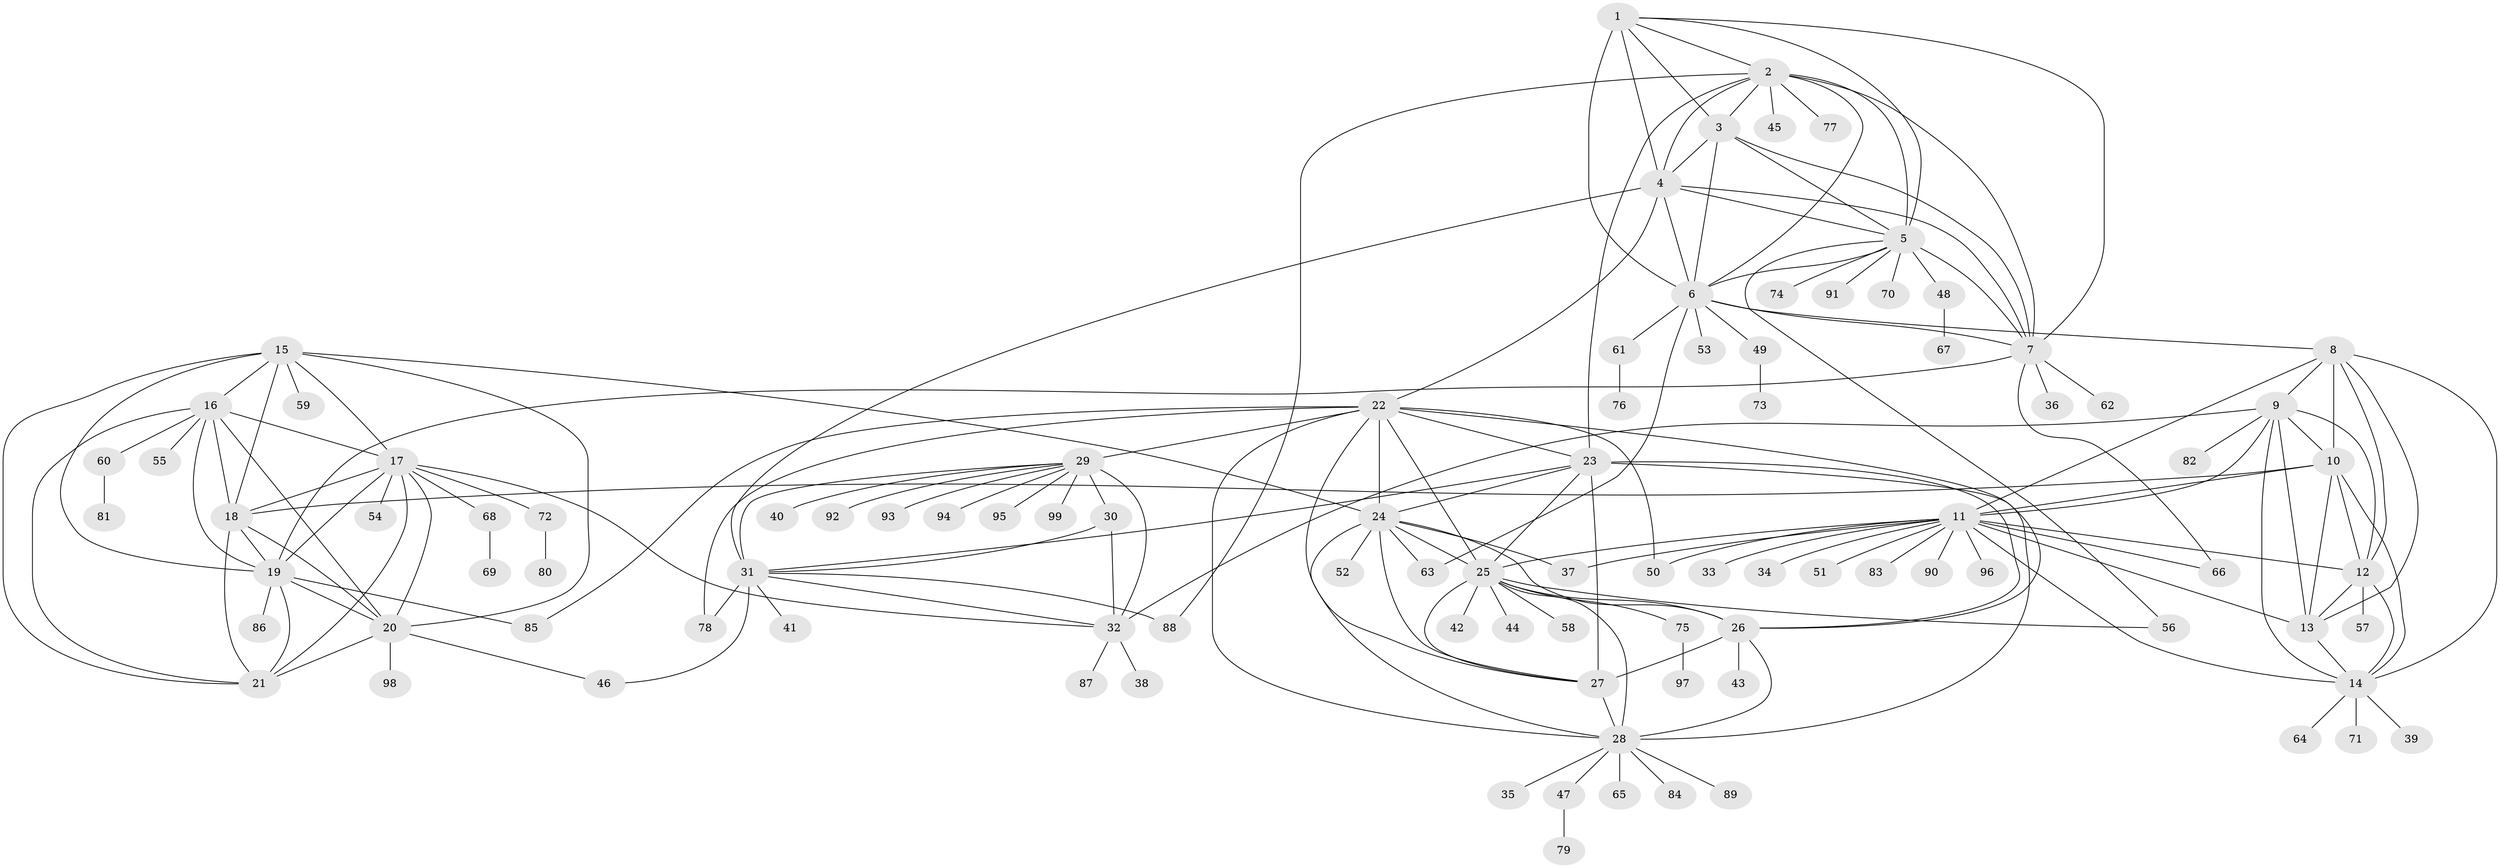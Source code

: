 // original degree distribution, {10: 0.03546099290780142, 11: 0.03546099290780142, 7: 0.0425531914893617, 12: 0.03546099290780142, 9: 0.03546099290780142, 8: 0.028368794326241134, 17: 0.0070921985815602835, 13: 0.014184397163120567, 6: 0.014184397163120567, 1: 0.6170212765957447, 2: 0.1347517730496454}
// Generated by graph-tools (version 1.1) at 2025/52/03/04/25 22:52:16]
// undirected, 99 vertices, 178 edges
graph export_dot {
  node [color=gray90,style=filled];
  1;
  2;
  3;
  4;
  5;
  6;
  7;
  8;
  9;
  10;
  11;
  12;
  13;
  14;
  15;
  16;
  17;
  18;
  19;
  20;
  21;
  22;
  23;
  24;
  25;
  26;
  27;
  28;
  29;
  30;
  31;
  32;
  33;
  34;
  35;
  36;
  37;
  38;
  39;
  40;
  41;
  42;
  43;
  44;
  45;
  46;
  47;
  48;
  49;
  50;
  51;
  52;
  53;
  54;
  55;
  56;
  57;
  58;
  59;
  60;
  61;
  62;
  63;
  64;
  65;
  66;
  67;
  68;
  69;
  70;
  71;
  72;
  73;
  74;
  75;
  76;
  77;
  78;
  79;
  80;
  81;
  82;
  83;
  84;
  85;
  86;
  87;
  88;
  89;
  90;
  91;
  92;
  93;
  94;
  95;
  96;
  97;
  98;
  99;
  1 -- 2 [weight=1.0];
  1 -- 3 [weight=1.0];
  1 -- 4 [weight=4.0];
  1 -- 5 [weight=1.0];
  1 -- 6 [weight=1.0];
  1 -- 7 [weight=1.0];
  2 -- 3 [weight=1.0];
  2 -- 4 [weight=1.0];
  2 -- 5 [weight=1.0];
  2 -- 6 [weight=1.0];
  2 -- 7 [weight=1.0];
  2 -- 23 [weight=1.0];
  2 -- 45 [weight=1.0];
  2 -- 77 [weight=1.0];
  2 -- 88 [weight=1.0];
  3 -- 4 [weight=1.0];
  3 -- 5 [weight=1.0];
  3 -- 6 [weight=1.0];
  3 -- 7 [weight=1.0];
  4 -- 5 [weight=1.0];
  4 -- 6 [weight=1.0];
  4 -- 7 [weight=1.0];
  4 -- 22 [weight=1.0];
  4 -- 31 [weight=1.0];
  5 -- 6 [weight=1.0];
  5 -- 7 [weight=1.0];
  5 -- 48 [weight=1.0];
  5 -- 56 [weight=1.0];
  5 -- 70 [weight=1.0];
  5 -- 74 [weight=1.0];
  5 -- 91 [weight=1.0];
  6 -- 7 [weight=1.0];
  6 -- 8 [weight=1.0];
  6 -- 49 [weight=1.0];
  6 -- 53 [weight=1.0];
  6 -- 61 [weight=1.0];
  6 -- 63 [weight=1.0];
  7 -- 19 [weight=1.0];
  7 -- 36 [weight=1.0];
  7 -- 62 [weight=1.0];
  7 -- 66 [weight=1.0];
  8 -- 9 [weight=1.0];
  8 -- 10 [weight=1.0];
  8 -- 11 [weight=1.0];
  8 -- 12 [weight=1.0];
  8 -- 13 [weight=1.0];
  8 -- 14 [weight=1.0];
  9 -- 10 [weight=1.0];
  9 -- 11 [weight=1.0];
  9 -- 12 [weight=1.0];
  9 -- 13 [weight=1.0];
  9 -- 14 [weight=1.0];
  9 -- 32 [weight=1.0];
  9 -- 82 [weight=1.0];
  10 -- 11 [weight=1.0];
  10 -- 12 [weight=1.0];
  10 -- 13 [weight=1.0];
  10 -- 14 [weight=1.0];
  10 -- 18 [weight=1.0];
  11 -- 12 [weight=1.0];
  11 -- 13 [weight=1.0];
  11 -- 14 [weight=1.0];
  11 -- 25 [weight=1.0];
  11 -- 33 [weight=1.0];
  11 -- 34 [weight=1.0];
  11 -- 37 [weight=1.0];
  11 -- 50 [weight=1.0];
  11 -- 51 [weight=1.0];
  11 -- 66 [weight=1.0];
  11 -- 83 [weight=1.0];
  11 -- 90 [weight=1.0];
  11 -- 96 [weight=1.0];
  12 -- 13 [weight=1.0];
  12 -- 14 [weight=1.0];
  12 -- 57 [weight=1.0];
  13 -- 14 [weight=1.0];
  14 -- 39 [weight=1.0];
  14 -- 64 [weight=1.0];
  14 -- 71 [weight=1.0];
  15 -- 16 [weight=1.0];
  15 -- 17 [weight=1.0];
  15 -- 18 [weight=1.0];
  15 -- 19 [weight=1.0];
  15 -- 20 [weight=1.0];
  15 -- 21 [weight=1.0];
  15 -- 24 [weight=1.0];
  15 -- 59 [weight=1.0];
  16 -- 17 [weight=1.0];
  16 -- 18 [weight=1.0];
  16 -- 19 [weight=1.0];
  16 -- 20 [weight=1.0];
  16 -- 21 [weight=1.0];
  16 -- 55 [weight=1.0];
  16 -- 60 [weight=1.0];
  17 -- 18 [weight=1.0];
  17 -- 19 [weight=1.0];
  17 -- 20 [weight=1.0];
  17 -- 21 [weight=1.0];
  17 -- 32 [weight=1.0];
  17 -- 54 [weight=1.0];
  17 -- 68 [weight=1.0];
  17 -- 72 [weight=1.0];
  18 -- 19 [weight=1.0];
  18 -- 20 [weight=1.0];
  18 -- 21 [weight=1.0];
  19 -- 20 [weight=1.0];
  19 -- 21 [weight=1.0];
  19 -- 85 [weight=1.0];
  19 -- 86 [weight=1.0];
  20 -- 21 [weight=1.0];
  20 -- 46 [weight=1.0];
  20 -- 98 [weight=1.0];
  22 -- 23 [weight=1.0];
  22 -- 24 [weight=1.0];
  22 -- 25 [weight=1.0];
  22 -- 26 [weight=1.0];
  22 -- 27 [weight=1.0];
  22 -- 28 [weight=1.0];
  22 -- 29 [weight=1.0];
  22 -- 50 [weight=1.0];
  22 -- 78 [weight=1.0];
  22 -- 85 [weight=1.0];
  23 -- 24 [weight=1.0];
  23 -- 25 [weight=1.0];
  23 -- 26 [weight=1.0];
  23 -- 27 [weight=4.0];
  23 -- 28 [weight=1.0];
  23 -- 31 [weight=1.0];
  24 -- 25 [weight=1.0];
  24 -- 26 [weight=1.0];
  24 -- 27 [weight=1.0];
  24 -- 28 [weight=1.0];
  24 -- 37 [weight=1.0];
  24 -- 52 [weight=1.0];
  24 -- 63 [weight=1.0];
  25 -- 26 [weight=1.0];
  25 -- 27 [weight=1.0];
  25 -- 28 [weight=1.0];
  25 -- 42 [weight=1.0];
  25 -- 44 [weight=1.0];
  25 -- 56 [weight=1.0];
  25 -- 58 [weight=1.0];
  25 -- 75 [weight=1.0];
  26 -- 27 [weight=1.0];
  26 -- 28 [weight=1.0];
  26 -- 43 [weight=2.0];
  27 -- 28 [weight=1.0];
  28 -- 35 [weight=1.0];
  28 -- 47 [weight=1.0];
  28 -- 65 [weight=1.0];
  28 -- 84 [weight=1.0];
  28 -- 89 [weight=1.0];
  29 -- 30 [weight=5.0];
  29 -- 31 [weight=4.0];
  29 -- 32 [weight=4.0];
  29 -- 40 [weight=1.0];
  29 -- 92 [weight=1.0];
  29 -- 93 [weight=1.0];
  29 -- 94 [weight=1.0];
  29 -- 95 [weight=1.0];
  29 -- 99 [weight=1.0];
  30 -- 31 [weight=1.0];
  30 -- 32 [weight=1.0];
  31 -- 32 [weight=1.0];
  31 -- 41 [weight=1.0];
  31 -- 46 [weight=1.0];
  31 -- 78 [weight=1.0];
  31 -- 88 [weight=1.0];
  32 -- 38 [weight=1.0];
  32 -- 87 [weight=1.0];
  47 -- 79 [weight=1.0];
  48 -- 67 [weight=1.0];
  49 -- 73 [weight=1.0];
  60 -- 81 [weight=1.0];
  61 -- 76 [weight=1.0];
  68 -- 69 [weight=1.0];
  72 -- 80 [weight=1.0];
  75 -- 97 [weight=1.0];
}
